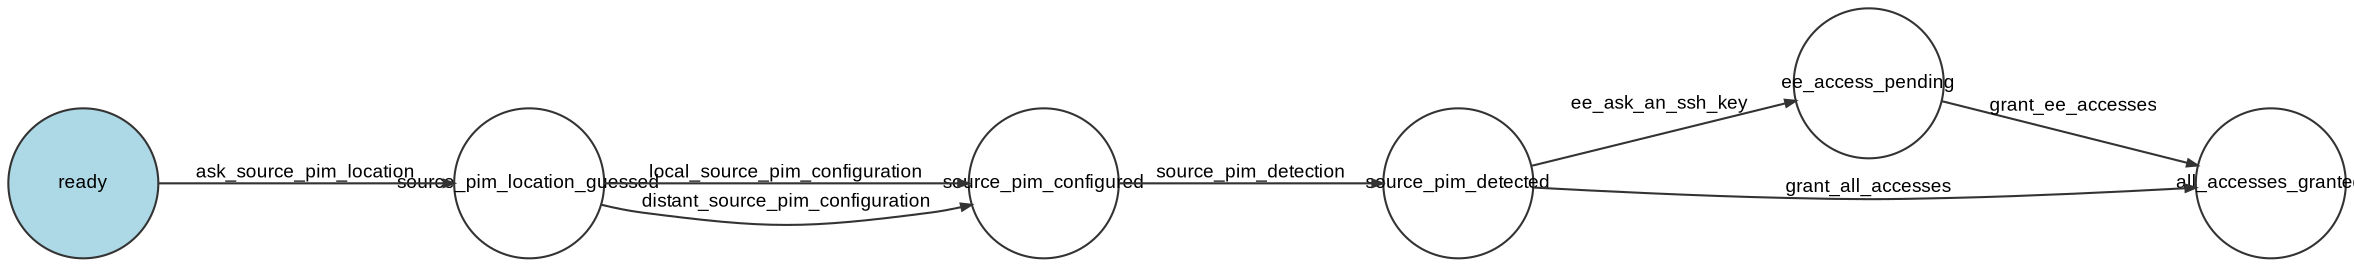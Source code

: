 digraph workflow {
  ratio="compress" rankdir="LR"
  node [fontsize="9" fontname="Arial" color="#333333" fillcolor="lightblue" fixedsize="1" width="1"];
  edge [fontsize="9" fontname="Arial" color="#333333" arrowhead="normal" arrowsize="0.5"];

  place_ready [label="ready", shape=circle, style="filled"];
  place_source_pim_location_guessed [label="source_pim_location_guessed", shape=circle];
  place_source_pim_configured [label="source_pim_configured", shape=circle];
  place_source_pim_detected [label="source_pim_detected", shape=circle];
  place_ee_access_pending [label="ee_access_pending", shape=circle];
  place_all_accesses_granted [label="all_accesses_granted", shape=circle];
  place_ready -> place_source_pim_location_guessed [label="ask_source_pim_location" style="solid"];
  place_source_pim_location_guessed -> place_source_pim_configured [label="local_source_pim_configuration" style="solid"];
  place_source_pim_location_guessed -> place_source_pim_configured [label="distant_source_pim_configuration" style="solid"];
  place_source_pim_configured -> place_source_pim_detected [label="source_pim_detection" style="solid"];
  place_source_pim_detected -> place_all_accesses_granted [label="grant_all_accesses" style="solid"];
  place_source_pim_detected -> place_ee_access_pending [label="ee_ask_an_ssh_key" style="solid"];
  place_ee_access_pending -> place_all_accesses_granted [label="grant_ee_accesses" style="solid"];
}
